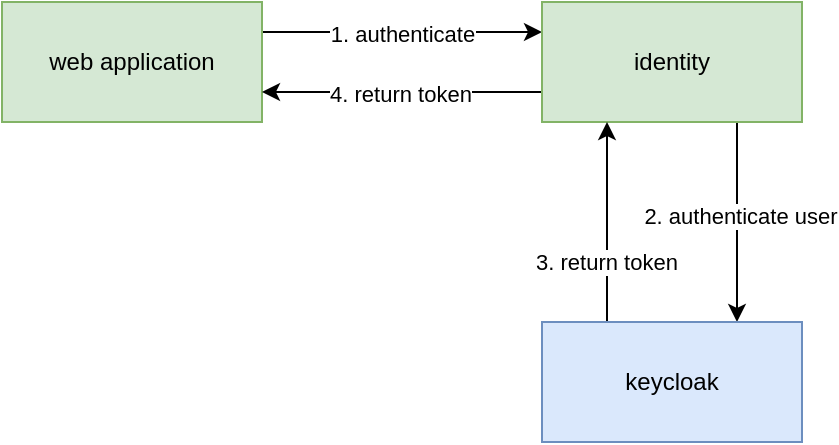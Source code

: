 <mxfile version="24.0.5" type="github">
  <diagram name="Page-1" id="111r74oBqBbE8BRaMZV9">
    <mxGraphModel dx="1434" dy="-446" grid="1" gridSize="10" guides="1" tooltips="1" connect="1" arrows="1" fold="1" page="1" pageScale="1" pageWidth="827" pageHeight="1169" math="0" shadow="0">
      <root>
        <mxCell id="0" />
        <mxCell id="1" parent="0" />
        <mxCell id="tGDnhyc9J2n03VFJxQb1-5" style="edgeStyle=orthogonalEdgeStyle;rounded=0;orthogonalLoop=1;jettySize=auto;html=1;exitX=1;exitY=0.25;exitDx=0;exitDy=0;entryX=0;entryY=0.25;entryDx=0;entryDy=0;" edge="1" parent="1" source="tGDnhyc9J2n03VFJxQb1-1" target="tGDnhyc9J2n03VFJxQb1-2">
          <mxGeometry relative="1" as="geometry" />
        </mxCell>
        <mxCell id="tGDnhyc9J2n03VFJxQb1-6" value="1. authenticate" style="edgeLabel;html=1;align=center;verticalAlign=middle;resizable=0;points=[];" vertex="1" connectable="0" parent="tGDnhyc9J2n03VFJxQb1-5">
          <mxGeometry y="-1" relative="1" as="geometry">
            <mxPoint as="offset" />
          </mxGeometry>
        </mxCell>
        <mxCell id="tGDnhyc9J2n03VFJxQb1-1" value="web application" style="rounded=0;whiteSpace=wrap;html=1;fillColor=#d5e8d4;strokeColor=#82b366;" vertex="1" parent="1">
          <mxGeometry x="120" y="1410" width="130" height="60" as="geometry" />
        </mxCell>
        <mxCell id="tGDnhyc9J2n03VFJxQb1-10" style="edgeStyle=orthogonalEdgeStyle;rounded=0;orthogonalLoop=1;jettySize=auto;html=1;exitX=0.75;exitY=1;exitDx=0;exitDy=0;entryX=0.75;entryY=0;entryDx=0;entryDy=0;" edge="1" parent="1" source="tGDnhyc9J2n03VFJxQb1-2" target="tGDnhyc9J2n03VFJxQb1-7">
          <mxGeometry relative="1" as="geometry" />
        </mxCell>
        <mxCell id="tGDnhyc9J2n03VFJxQb1-11" value="2. authenticate user" style="edgeLabel;html=1;align=center;verticalAlign=middle;resizable=0;points=[];" vertex="1" connectable="0" parent="tGDnhyc9J2n03VFJxQb1-10">
          <mxGeometry x="-0.06" y="1" relative="1" as="geometry">
            <mxPoint as="offset" />
          </mxGeometry>
        </mxCell>
        <mxCell id="tGDnhyc9J2n03VFJxQb1-14" style="edgeStyle=orthogonalEdgeStyle;rounded=0;orthogonalLoop=1;jettySize=auto;html=1;exitX=0;exitY=0.75;exitDx=0;exitDy=0;entryX=1;entryY=0.75;entryDx=0;entryDy=0;" edge="1" parent="1" source="tGDnhyc9J2n03VFJxQb1-2" target="tGDnhyc9J2n03VFJxQb1-1">
          <mxGeometry relative="1" as="geometry" />
        </mxCell>
        <mxCell id="tGDnhyc9J2n03VFJxQb1-15" value="4. return token" style="edgeLabel;html=1;align=center;verticalAlign=middle;resizable=0;points=[];" vertex="1" connectable="0" parent="tGDnhyc9J2n03VFJxQb1-14">
          <mxGeometry x="0.014" y="1" relative="1" as="geometry">
            <mxPoint as="offset" />
          </mxGeometry>
        </mxCell>
        <mxCell id="tGDnhyc9J2n03VFJxQb1-2" value="identity" style="rounded=0;whiteSpace=wrap;html=1;fillColor=#d5e8d4;strokeColor=#82b366;" vertex="1" parent="1">
          <mxGeometry x="390" y="1410" width="130" height="60" as="geometry" />
        </mxCell>
        <mxCell id="tGDnhyc9J2n03VFJxQb1-12" style="edgeStyle=orthogonalEdgeStyle;rounded=0;orthogonalLoop=1;jettySize=auto;html=1;exitX=0.25;exitY=0;exitDx=0;exitDy=0;entryX=0.25;entryY=1;entryDx=0;entryDy=0;" edge="1" parent="1" source="tGDnhyc9J2n03VFJxQb1-7" target="tGDnhyc9J2n03VFJxQb1-2">
          <mxGeometry relative="1" as="geometry" />
        </mxCell>
        <mxCell id="tGDnhyc9J2n03VFJxQb1-13" value="3. return token" style="edgeLabel;html=1;align=center;verticalAlign=middle;resizable=0;points=[];" vertex="1" connectable="0" parent="tGDnhyc9J2n03VFJxQb1-12">
          <mxGeometry x="0.04" y="2" relative="1" as="geometry">
            <mxPoint x="1" y="22" as="offset" />
          </mxGeometry>
        </mxCell>
        <mxCell id="tGDnhyc9J2n03VFJxQb1-7" value="keycloak" style="rounded=0;whiteSpace=wrap;html=1;fillColor=#dae8fc;strokeColor=#6c8ebf;" vertex="1" parent="1">
          <mxGeometry x="390" y="1570" width="130" height="60" as="geometry" />
        </mxCell>
      </root>
    </mxGraphModel>
  </diagram>
</mxfile>
